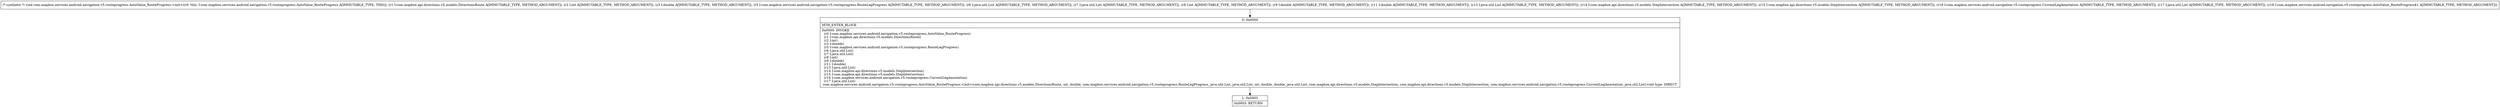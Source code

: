 digraph "CFG forcom.mapbox.services.android.navigation.v5.routeprogress.AutoValue_RouteProgress.\<init\>(Lcom\/mapbox\/api\/directions\/v5\/models\/DirectionsRoute;IDLcom\/mapbox\/services\/android\/navigation\/v5\/routeprogress\/RouteLegProgress;Ljava\/util\/List;Ljava\/util\/List;IDDLjava\/util\/List;Lcom\/mapbox\/api\/directions\/v5\/models\/StepIntersection;Lcom\/mapbox\/api\/directions\/v5\/models\/StepIntersection;Lcom\/mapbox\/services\/android\/navigation\/v5\/routeprogress\/CurrentLegAnnotation;Ljava\/util\/List;Lcom\/mapbox\/services\/android\/navigation\/v5\/routeprogress\/AutoValue_RouteProgress$1;)V" {
Node_0 [shape=record,label="{0\:\ 0x0000|MTH_ENTER_BLOCK\l|0x0000: INVOKE  \l  (r0 I:com.mapbox.services.android.navigation.v5.routeprogress.AutoValue_RouteProgress)\l  (r1 I:com.mapbox.api.directions.v5.models.DirectionsRoute)\l  (r2 I:int)\l  (r3 I:double)\l  (r5 I:com.mapbox.services.android.navigation.v5.routeprogress.RouteLegProgress)\l  (r6 I:java.util.List)\l  (r7 I:java.util.List)\l  (r8 I:int)\l  (r9 I:double)\l  (r11 I:double)\l  (r13 I:java.util.List)\l  (r14 I:com.mapbox.api.directions.v5.models.StepIntersection)\l  (r15 I:com.mapbox.api.directions.v5.models.StepIntersection)\l  (r16 I:com.mapbox.services.android.navigation.v5.routeprogress.CurrentLegAnnotation)\l  (r17 I:java.util.List)\l com.mapbox.services.android.navigation.v5.routeprogress.AutoValue_RouteProgress.\<init\>(com.mapbox.api.directions.v5.models.DirectionsRoute, int, double, com.mapbox.services.android.navigation.v5.routeprogress.RouteLegProgress, java.util.List, java.util.List, int, double, double, java.util.List, com.mapbox.api.directions.v5.models.StepIntersection, com.mapbox.api.directions.v5.models.StepIntersection, com.mapbox.services.android.navigation.v5.routeprogress.CurrentLegAnnotation, java.util.List):void type: DIRECT \l}"];
Node_1 [shape=record,label="{1\:\ 0x0003|0x0003: RETURN   \l}"];
MethodNode[shape=record,label="{\/* synthetic *\/ void com.mapbox.services.android.navigation.v5.routeprogress.AutoValue_RouteProgress.\<init\>((r0 'this' I:com.mapbox.services.android.navigation.v5.routeprogress.AutoValue_RouteProgress A[IMMUTABLE_TYPE, THIS]), (r1 I:com.mapbox.api.directions.v5.models.DirectionsRoute A[IMMUTABLE_TYPE, METHOD_ARGUMENT]), (r2 I:int A[IMMUTABLE_TYPE, METHOD_ARGUMENT]), (r3 I:double A[IMMUTABLE_TYPE, METHOD_ARGUMENT]), (r5 I:com.mapbox.services.android.navigation.v5.routeprogress.RouteLegProgress A[IMMUTABLE_TYPE, METHOD_ARGUMENT]), (r6 I:java.util.List A[IMMUTABLE_TYPE, METHOD_ARGUMENT]), (r7 I:java.util.List A[IMMUTABLE_TYPE, METHOD_ARGUMENT]), (r8 I:int A[IMMUTABLE_TYPE, METHOD_ARGUMENT]), (r9 I:double A[IMMUTABLE_TYPE, METHOD_ARGUMENT]), (r11 I:double A[IMMUTABLE_TYPE, METHOD_ARGUMENT]), (r13 I:java.util.List A[IMMUTABLE_TYPE, METHOD_ARGUMENT]), (r14 I:com.mapbox.api.directions.v5.models.StepIntersection A[IMMUTABLE_TYPE, METHOD_ARGUMENT]), (r15 I:com.mapbox.api.directions.v5.models.StepIntersection A[IMMUTABLE_TYPE, METHOD_ARGUMENT]), (r16 I:com.mapbox.services.android.navigation.v5.routeprogress.CurrentLegAnnotation A[IMMUTABLE_TYPE, METHOD_ARGUMENT]), (r17 I:java.util.List A[IMMUTABLE_TYPE, METHOD_ARGUMENT]), (r18 I:com.mapbox.services.android.navigation.v5.routeprogress.AutoValue_RouteProgress$1 A[IMMUTABLE_TYPE, METHOD_ARGUMENT])) }"];
MethodNode -> Node_0;
Node_0 -> Node_1;
}

